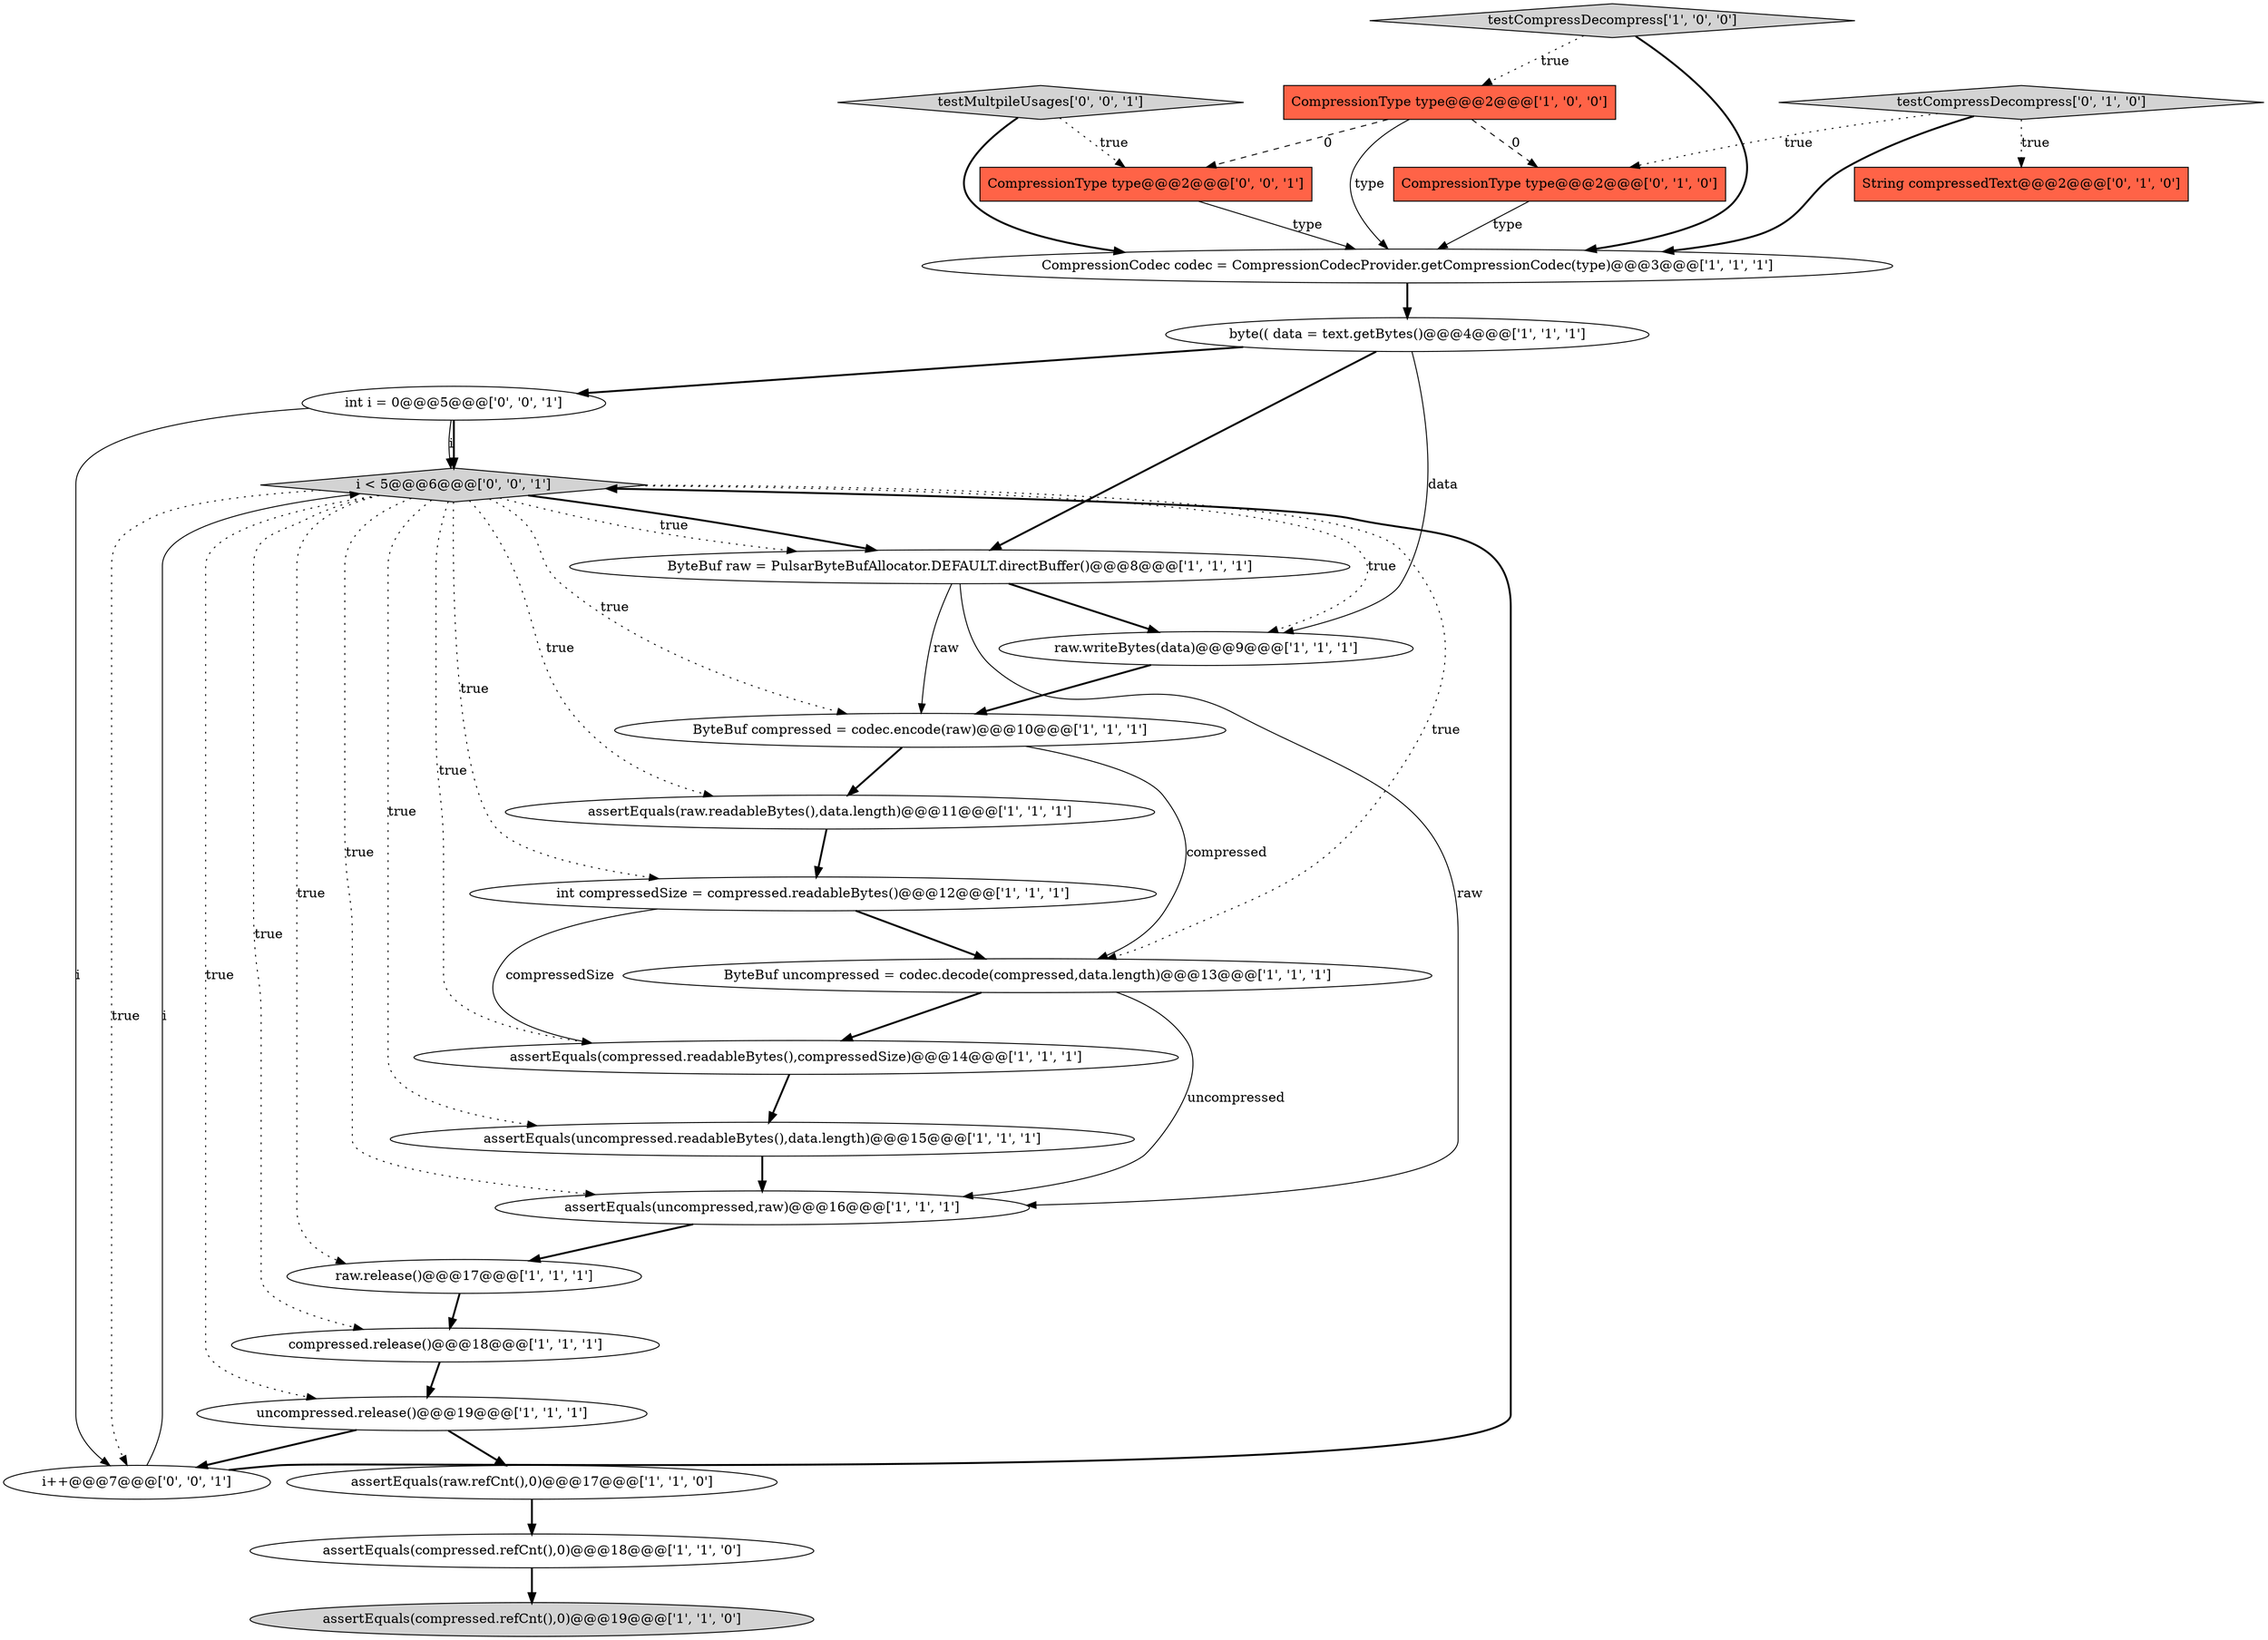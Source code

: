 digraph {
1 [style = filled, label = "CompressionCodec codec = CompressionCodecProvider.getCompressionCodec(type)@@@3@@@['1', '1', '1']", fillcolor = white, shape = ellipse image = "AAA0AAABBB1BBB"];
26 [style = filled, label = "testMultpileUsages['0', '0', '1']", fillcolor = lightgray, shape = diamond image = "AAA0AAABBB3BBB"];
23 [style = filled, label = "int i = 0@@@5@@@['0', '0', '1']", fillcolor = white, shape = ellipse image = "AAA0AAABBB3BBB"];
22 [style = filled, label = "i < 5@@@6@@@['0', '0', '1']", fillcolor = lightgray, shape = diamond image = "AAA0AAABBB3BBB"];
14 [style = filled, label = "assertEquals(raw.readableBytes(),data.length)@@@11@@@['1', '1', '1']", fillcolor = white, shape = ellipse image = "AAA0AAABBB1BBB"];
18 [style = filled, label = "raw.writeBytes(data)@@@9@@@['1', '1', '1']", fillcolor = white, shape = ellipse image = "AAA0AAABBB1BBB"];
25 [style = filled, label = "CompressionType type@@@2@@@['0', '0', '1']", fillcolor = tomato, shape = box image = "AAA0AAABBB3BBB"];
5 [style = filled, label = "ByteBuf compressed = codec.encode(raw)@@@10@@@['1', '1', '1']", fillcolor = white, shape = ellipse image = "AAA0AAABBB1BBB"];
4 [style = filled, label = "uncompressed.release()@@@19@@@['1', '1', '1']", fillcolor = white, shape = ellipse image = "AAA0AAABBB1BBB"];
24 [style = filled, label = "i++@@@7@@@['0', '0', '1']", fillcolor = white, shape = ellipse image = "AAA0AAABBB3BBB"];
17 [style = filled, label = "ByteBuf raw = PulsarByteBufAllocator.DEFAULT.directBuffer()@@@8@@@['1', '1', '1']", fillcolor = white, shape = ellipse image = "AAA0AAABBB1BBB"];
6 [style = filled, label = "assertEquals(compressed.refCnt(),0)@@@19@@@['1', '1', '0']", fillcolor = lightgray, shape = ellipse image = "AAA0AAABBB1BBB"];
12 [style = filled, label = "CompressionType type@@@2@@@['1', '0', '0']", fillcolor = tomato, shape = box image = "AAA1AAABBB1BBB"];
19 [style = filled, label = "String compressedText@@@2@@@['0', '1', '0']", fillcolor = tomato, shape = box image = "AAA0AAABBB2BBB"];
2 [style = filled, label = "assertEquals(compressed.readableBytes(),compressedSize)@@@14@@@['1', '1', '1']", fillcolor = white, shape = ellipse image = "AAA0AAABBB1BBB"];
9 [style = filled, label = "assertEquals(raw.refCnt(),0)@@@17@@@['1', '1', '0']", fillcolor = white, shape = ellipse image = "AAA0AAABBB1BBB"];
15 [style = filled, label = "ByteBuf uncompressed = codec.decode(compressed,data.length)@@@13@@@['1', '1', '1']", fillcolor = white, shape = ellipse image = "AAA0AAABBB1BBB"];
20 [style = filled, label = "testCompressDecompress['0', '1', '0']", fillcolor = lightgray, shape = diamond image = "AAA0AAABBB2BBB"];
0 [style = filled, label = "raw.release()@@@17@@@['1', '1', '1']", fillcolor = white, shape = ellipse image = "AAA0AAABBB1BBB"];
16 [style = filled, label = "testCompressDecompress['1', '0', '0']", fillcolor = lightgray, shape = diamond image = "AAA0AAABBB1BBB"];
21 [style = filled, label = "CompressionType type@@@2@@@['0', '1', '0']", fillcolor = tomato, shape = box image = "AAA1AAABBB2BBB"];
8 [style = filled, label = "byte(( data = text.getBytes()@@@4@@@['1', '1', '1']", fillcolor = white, shape = ellipse image = "AAA0AAABBB1BBB"];
10 [style = filled, label = "assertEquals(uncompressed.readableBytes(),data.length)@@@15@@@['1', '1', '1']", fillcolor = white, shape = ellipse image = "AAA0AAABBB1BBB"];
3 [style = filled, label = "assertEquals(uncompressed,raw)@@@16@@@['1', '1', '1']", fillcolor = white, shape = ellipse image = "AAA0AAABBB1BBB"];
11 [style = filled, label = "compressed.release()@@@18@@@['1', '1', '1']", fillcolor = white, shape = ellipse image = "AAA0AAABBB1BBB"];
13 [style = filled, label = "assertEquals(compressed.refCnt(),0)@@@18@@@['1', '1', '0']", fillcolor = white, shape = ellipse image = "AAA0AAABBB1BBB"];
7 [style = filled, label = "int compressedSize = compressed.readableBytes()@@@12@@@['1', '1', '1']", fillcolor = white, shape = ellipse image = "AAA0AAABBB1BBB"];
21->1 [style = solid, label="type"];
4->9 [style = bold, label=""];
15->2 [style = bold, label=""];
22->10 [style = dotted, label="true"];
4->24 [style = bold, label=""];
23->24 [style = solid, label="i"];
1->8 [style = bold, label=""];
16->12 [style = dotted, label="true"];
8->23 [style = bold, label=""];
22->18 [style = dotted, label="true"];
26->25 [style = dotted, label="true"];
22->0 [style = dotted, label="true"];
26->1 [style = bold, label=""];
11->4 [style = bold, label=""];
22->7 [style = dotted, label="true"];
12->1 [style = solid, label="type"];
0->11 [style = bold, label=""];
10->3 [style = bold, label=""];
23->22 [style = solid, label="i"];
22->11 [style = dotted, label="true"];
25->1 [style = solid, label="type"];
20->21 [style = dotted, label="true"];
5->14 [style = bold, label=""];
20->1 [style = bold, label=""];
22->24 [style = dotted, label="true"];
2->10 [style = bold, label=""];
24->22 [style = bold, label=""];
24->22 [style = solid, label="i"];
12->21 [style = dashed, label="0"];
3->0 [style = bold, label=""];
22->14 [style = dotted, label="true"];
14->7 [style = bold, label=""];
22->2 [style = dotted, label="true"];
22->5 [style = dotted, label="true"];
8->17 [style = bold, label=""];
5->15 [style = solid, label="compressed"];
23->22 [style = bold, label=""];
12->25 [style = dashed, label="0"];
16->1 [style = bold, label=""];
8->18 [style = solid, label="data"];
18->5 [style = bold, label=""];
22->17 [style = bold, label=""];
22->3 [style = dotted, label="true"];
7->15 [style = bold, label=""];
22->17 [style = dotted, label="true"];
17->5 [style = solid, label="raw"];
20->19 [style = dotted, label="true"];
7->2 [style = solid, label="compressedSize"];
13->6 [style = bold, label=""];
22->4 [style = dotted, label="true"];
15->3 [style = solid, label="uncompressed"];
22->15 [style = dotted, label="true"];
17->18 [style = bold, label=""];
9->13 [style = bold, label=""];
17->3 [style = solid, label="raw"];
}
